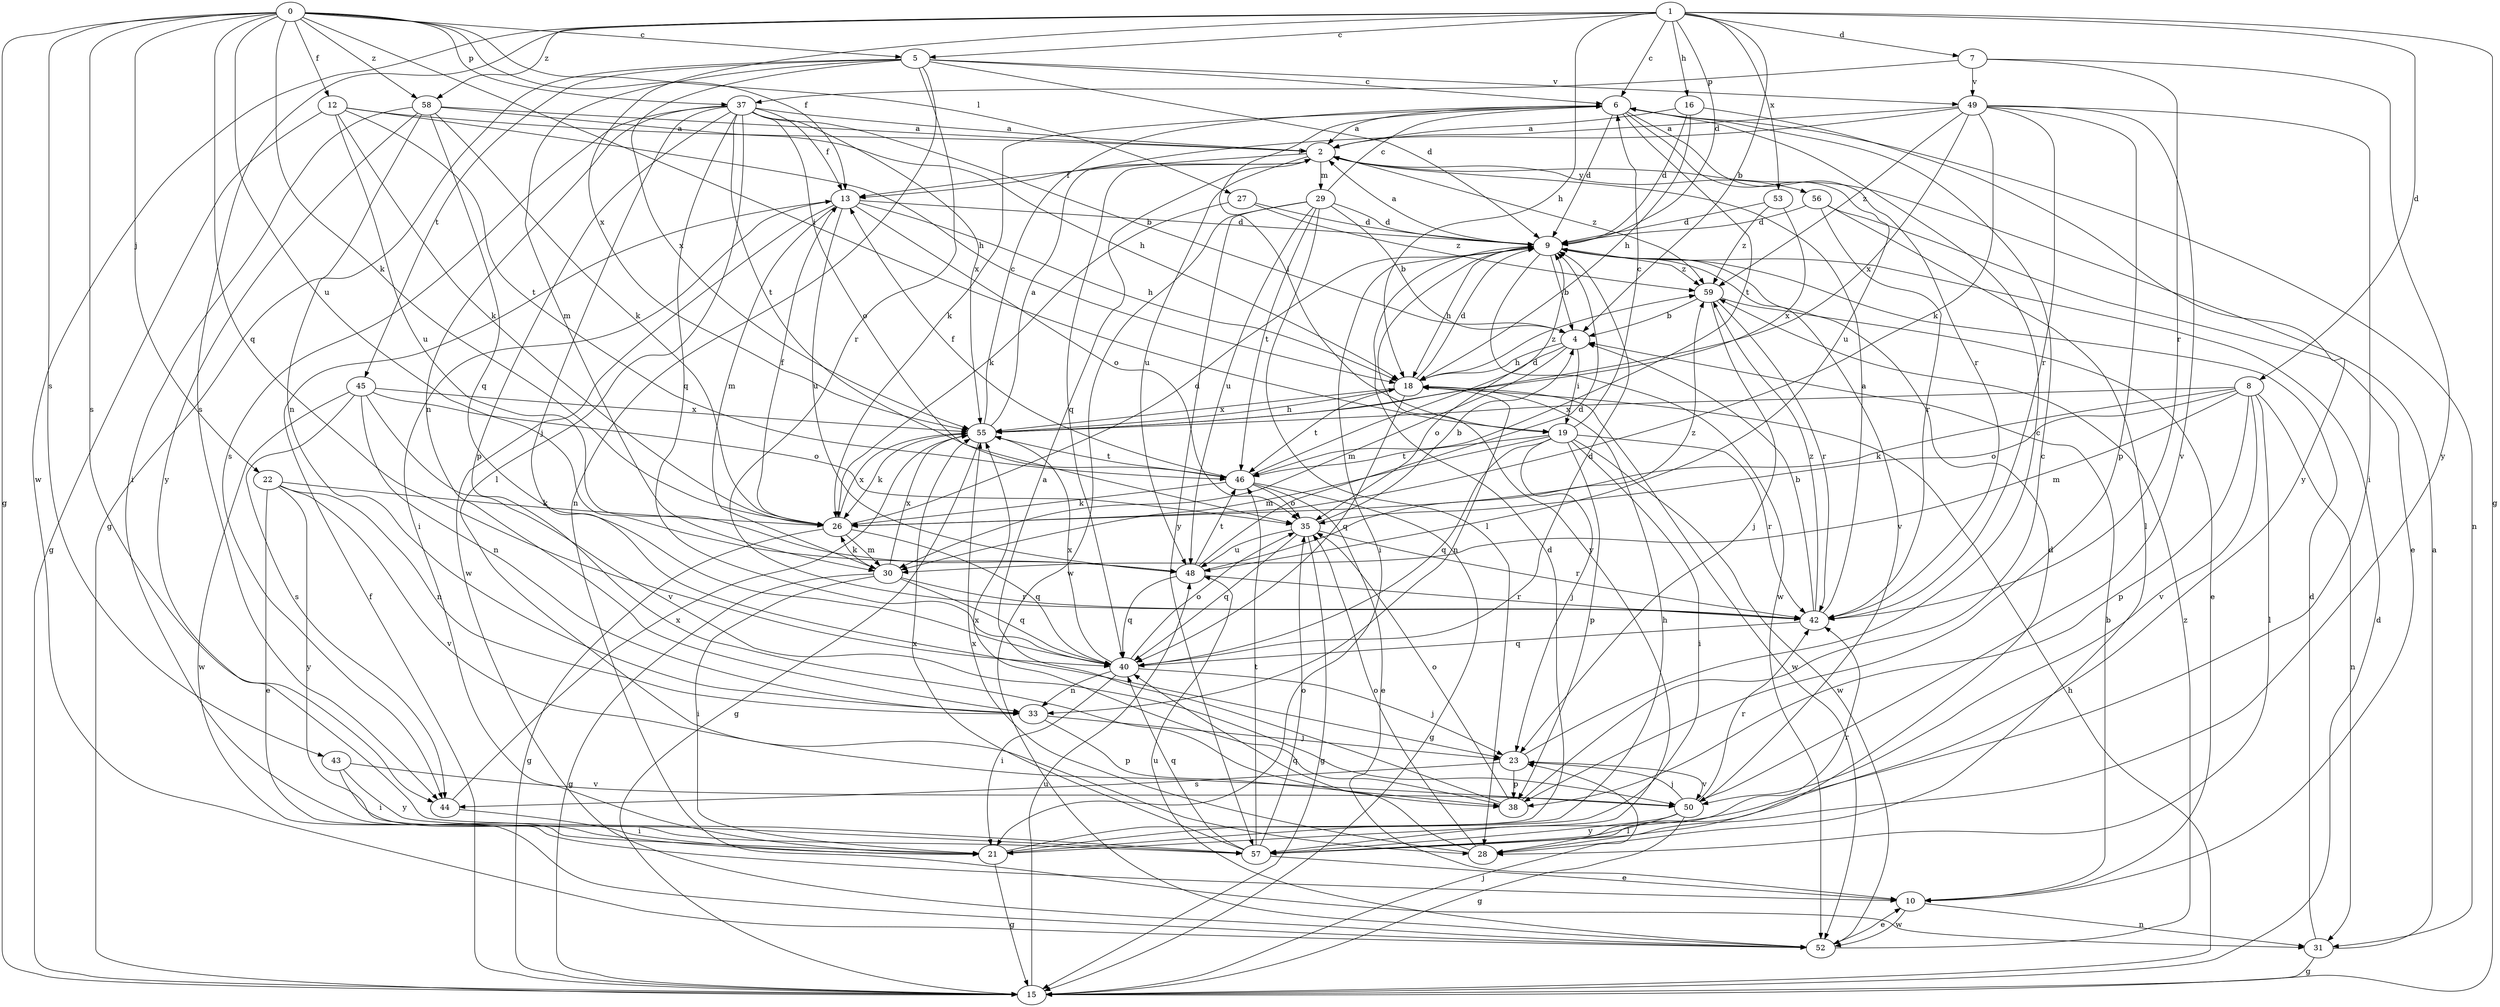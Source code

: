 strict digraph  {
0;
1;
2;
4;
5;
6;
7;
8;
9;
10;
12;
13;
15;
16;
18;
19;
21;
22;
23;
26;
27;
28;
29;
30;
31;
33;
35;
37;
38;
40;
42;
43;
44;
45;
46;
48;
49;
50;
52;
53;
55;
56;
57;
58;
59;
0 -> 5  [label=c];
0 -> 12  [label=f];
0 -> 13  [label=f];
0 -> 15  [label=g];
0 -> 19  [label=i];
0 -> 22  [label=j];
0 -> 26  [label=k];
0 -> 27  [label=l];
0 -> 37  [label=p];
0 -> 40  [label=q];
0 -> 43  [label=s];
0 -> 44  [label=s];
0 -> 48  [label=u];
0 -> 58  [label=z];
1 -> 4  [label=b];
1 -> 5  [label=c];
1 -> 6  [label=c];
1 -> 7  [label=d];
1 -> 8  [label=d];
1 -> 9  [label=d];
1 -> 15  [label=g];
1 -> 16  [label=h];
1 -> 18  [label=h];
1 -> 44  [label=s];
1 -> 52  [label=w];
1 -> 53  [label=x];
1 -> 55  [label=x];
1 -> 58  [label=z];
2 -> 13  [label=f];
2 -> 29  [label=m];
2 -> 40  [label=q];
2 -> 48  [label=u];
2 -> 56  [label=y];
2 -> 59  [label=z];
4 -> 18  [label=h];
4 -> 19  [label=i];
4 -> 30  [label=m];
4 -> 35  [label=o];
5 -> 6  [label=c];
5 -> 9  [label=d];
5 -> 15  [label=g];
5 -> 30  [label=m];
5 -> 31  [label=n];
5 -> 42  [label=r];
5 -> 45  [label=t];
5 -> 49  [label=v];
5 -> 55  [label=x];
6 -> 2  [label=a];
6 -> 9  [label=d];
6 -> 19  [label=i];
6 -> 26  [label=k];
6 -> 31  [label=n];
6 -> 42  [label=r];
6 -> 46  [label=t];
6 -> 48  [label=u];
7 -> 37  [label=p];
7 -> 42  [label=r];
7 -> 49  [label=v];
7 -> 57  [label=y];
8 -> 26  [label=k];
8 -> 28  [label=l];
8 -> 30  [label=m];
8 -> 31  [label=n];
8 -> 35  [label=o];
8 -> 38  [label=p];
8 -> 50  [label=v];
8 -> 55  [label=x];
9 -> 2  [label=a];
9 -> 4  [label=b];
9 -> 18  [label=h];
9 -> 21  [label=i];
9 -> 50  [label=v];
9 -> 52  [label=w];
9 -> 57  [label=y];
9 -> 59  [label=z];
10 -> 4  [label=b];
10 -> 31  [label=n];
10 -> 52  [label=w];
12 -> 2  [label=a];
12 -> 15  [label=g];
12 -> 18  [label=h];
12 -> 26  [label=k];
12 -> 46  [label=t];
12 -> 48  [label=u];
13 -> 9  [label=d];
13 -> 18  [label=h];
13 -> 21  [label=i];
13 -> 30  [label=m];
13 -> 35  [label=o];
13 -> 48  [label=u];
13 -> 52  [label=w];
15 -> 9  [label=d];
15 -> 13  [label=f];
15 -> 18  [label=h];
15 -> 23  [label=j];
15 -> 48  [label=u];
16 -> 2  [label=a];
16 -> 9  [label=d];
16 -> 18  [label=h];
16 -> 57  [label=y];
18 -> 9  [label=d];
18 -> 33  [label=n];
18 -> 40  [label=q];
18 -> 46  [label=t];
18 -> 52  [label=w];
18 -> 55  [label=x];
18 -> 59  [label=z];
19 -> 6  [label=c];
19 -> 21  [label=i];
19 -> 23  [label=j];
19 -> 30  [label=m];
19 -> 38  [label=p];
19 -> 40  [label=q];
19 -> 42  [label=r];
19 -> 46  [label=t];
19 -> 52  [label=w];
21 -> 9  [label=d];
21 -> 15  [label=g];
21 -> 18  [label=h];
22 -> 10  [label=e];
22 -> 26  [label=k];
22 -> 33  [label=n];
22 -> 50  [label=v];
22 -> 57  [label=y];
23 -> 6  [label=c];
23 -> 38  [label=p];
23 -> 44  [label=s];
23 -> 50  [label=v];
26 -> 9  [label=d];
26 -> 13  [label=f];
26 -> 15  [label=g];
26 -> 30  [label=m];
26 -> 40  [label=q];
26 -> 55  [label=x];
27 -> 9  [label=d];
27 -> 26  [label=k];
27 -> 59  [label=z];
28 -> 9  [label=d];
28 -> 35  [label=o];
28 -> 40  [label=q];
28 -> 55  [label=x];
29 -> 4  [label=b];
29 -> 6  [label=c];
29 -> 9  [label=d];
29 -> 28  [label=l];
29 -> 46  [label=t];
29 -> 48  [label=u];
29 -> 52  [label=w];
29 -> 57  [label=y];
30 -> 15  [label=g];
30 -> 21  [label=i];
30 -> 26  [label=k];
30 -> 40  [label=q];
30 -> 42  [label=r];
30 -> 55  [label=x];
31 -> 2  [label=a];
31 -> 9  [label=d];
31 -> 15  [label=g];
33 -> 23  [label=j];
33 -> 38  [label=p];
35 -> 4  [label=b];
35 -> 15  [label=g];
35 -> 40  [label=q];
35 -> 42  [label=r];
35 -> 48  [label=u];
37 -> 2  [label=a];
37 -> 4  [label=b];
37 -> 13  [label=f];
37 -> 23  [label=j];
37 -> 28  [label=l];
37 -> 33  [label=n];
37 -> 35  [label=o];
37 -> 38  [label=p];
37 -> 40  [label=q];
37 -> 44  [label=s];
37 -> 46  [label=t];
37 -> 55  [label=x];
38 -> 2  [label=a];
38 -> 6  [label=c];
38 -> 35  [label=o];
38 -> 55  [label=x];
40 -> 9  [label=d];
40 -> 21  [label=i];
40 -> 23  [label=j];
40 -> 33  [label=n];
40 -> 35  [label=o];
40 -> 55  [label=x];
42 -> 2  [label=a];
42 -> 4  [label=b];
42 -> 40  [label=q];
42 -> 59  [label=z];
43 -> 21  [label=i];
43 -> 50  [label=v];
43 -> 57  [label=y];
44 -> 21  [label=i];
44 -> 55  [label=x];
45 -> 33  [label=n];
45 -> 35  [label=o];
45 -> 44  [label=s];
45 -> 50  [label=v];
45 -> 52  [label=w];
45 -> 55  [label=x];
46 -> 9  [label=d];
46 -> 10  [label=e];
46 -> 13  [label=f];
46 -> 15  [label=g];
46 -> 26  [label=k];
46 -> 35  [label=o];
48 -> 9  [label=d];
48 -> 40  [label=q];
48 -> 42  [label=r];
48 -> 46  [label=t];
48 -> 59  [label=z];
49 -> 2  [label=a];
49 -> 13  [label=f];
49 -> 21  [label=i];
49 -> 26  [label=k];
49 -> 38  [label=p];
49 -> 42  [label=r];
49 -> 50  [label=v];
49 -> 55  [label=x];
49 -> 59  [label=z];
50 -> 15  [label=g];
50 -> 23  [label=j];
50 -> 28  [label=l];
50 -> 42  [label=r];
50 -> 57  [label=y];
52 -> 10  [label=e];
52 -> 48  [label=u];
52 -> 59  [label=z];
53 -> 9  [label=d];
53 -> 55  [label=x];
53 -> 59  [label=z];
55 -> 2  [label=a];
55 -> 6  [label=c];
55 -> 15  [label=g];
55 -> 18  [label=h];
55 -> 26  [label=k];
55 -> 46  [label=t];
56 -> 9  [label=d];
56 -> 10  [label=e];
56 -> 28  [label=l];
56 -> 42  [label=r];
57 -> 10  [label=e];
57 -> 35  [label=o];
57 -> 40  [label=q];
57 -> 42  [label=r];
57 -> 46  [label=t];
57 -> 55  [label=x];
58 -> 2  [label=a];
58 -> 18  [label=h];
58 -> 21  [label=i];
58 -> 26  [label=k];
58 -> 33  [label=n];
58 -> 40  [label=q];
58 -> 57  [label=y];
59 -> 4  [label=b];
59 -> 10  [label=e];
59 -> 23  [label=j];
59 -> 42  [label=r];
}
